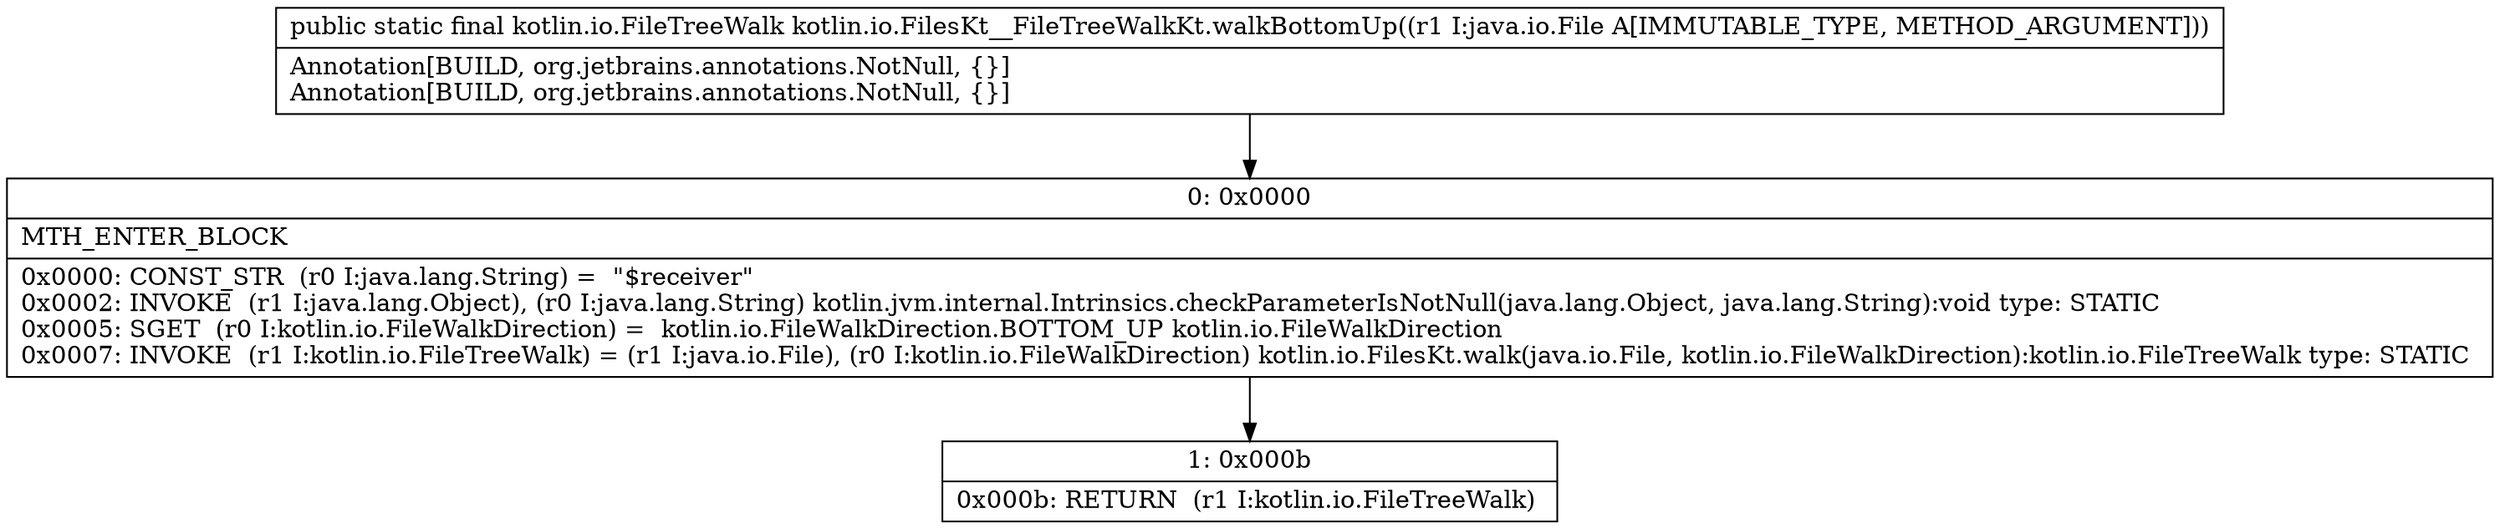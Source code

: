 digraph "CFG forkotlin.io.FilesKt__FileTreeWalkKt.walkBottomUp(Ljava\/io\/File;)Lkotlin\/io\/FileTreeWalk;" {
Node_0 [shape=record,label="{0\:\ 0x0000|MTH_ENTER_BLOCK\l|0x0000: CONST_STR  (r0 I:java.lang.String) =  \"$receiver\" \l0x0002: INVOKE  (r1 I:java.lang.Object), (r0 I:java.lang.String) kotlin.jvm.internal.Intrinsics.checkParameterIsNotNull(java.lang.Object, java.lang.String):void type: STATIC \l0x0005: SGET  (r0 I:kotlin.io.FileWalkDirection) =  kotlin.io.FileWalkDirection.BOTTOM_UP kotlin.io.FileWalkDirection \l0x0007: INVOKE  (r1 I:kotlin.io.FileTreeWalk) = (r1 I:java.io.File), (r0 I:kotlin.io.FileWalkDirection) kotlin.io.FilesKt.walk(java.io.File, kotlin.io.FileWalkDirection):kotlin.io.FileTreeWalk type: STATIC \l}"];
Node_1 [shape=record,label="{1\:\ 0x000b|0x000b: RETURN  (r1 I:kotlin.io.FileTreeWalk) \l}"];
MethodNode[shape=record,label="{public static final kotlin.io.FileTreeWalk kotlin.io.FilesKt__FileTreeWalkKt.walkBottomUp((r1 I:java.io.File A[IMMUTABLE_TYPE, METHOD_ARGUMENT]))  | Annotation[BUILD, org.jetbrains.annotations.NotNull, \{\}]\lAnnotation[BUILD, org.jetbrains.annotations.NotNull, \{\}]\l}"];
MethodNode -> Node_0;
Node_0 -> Node_1;
}

